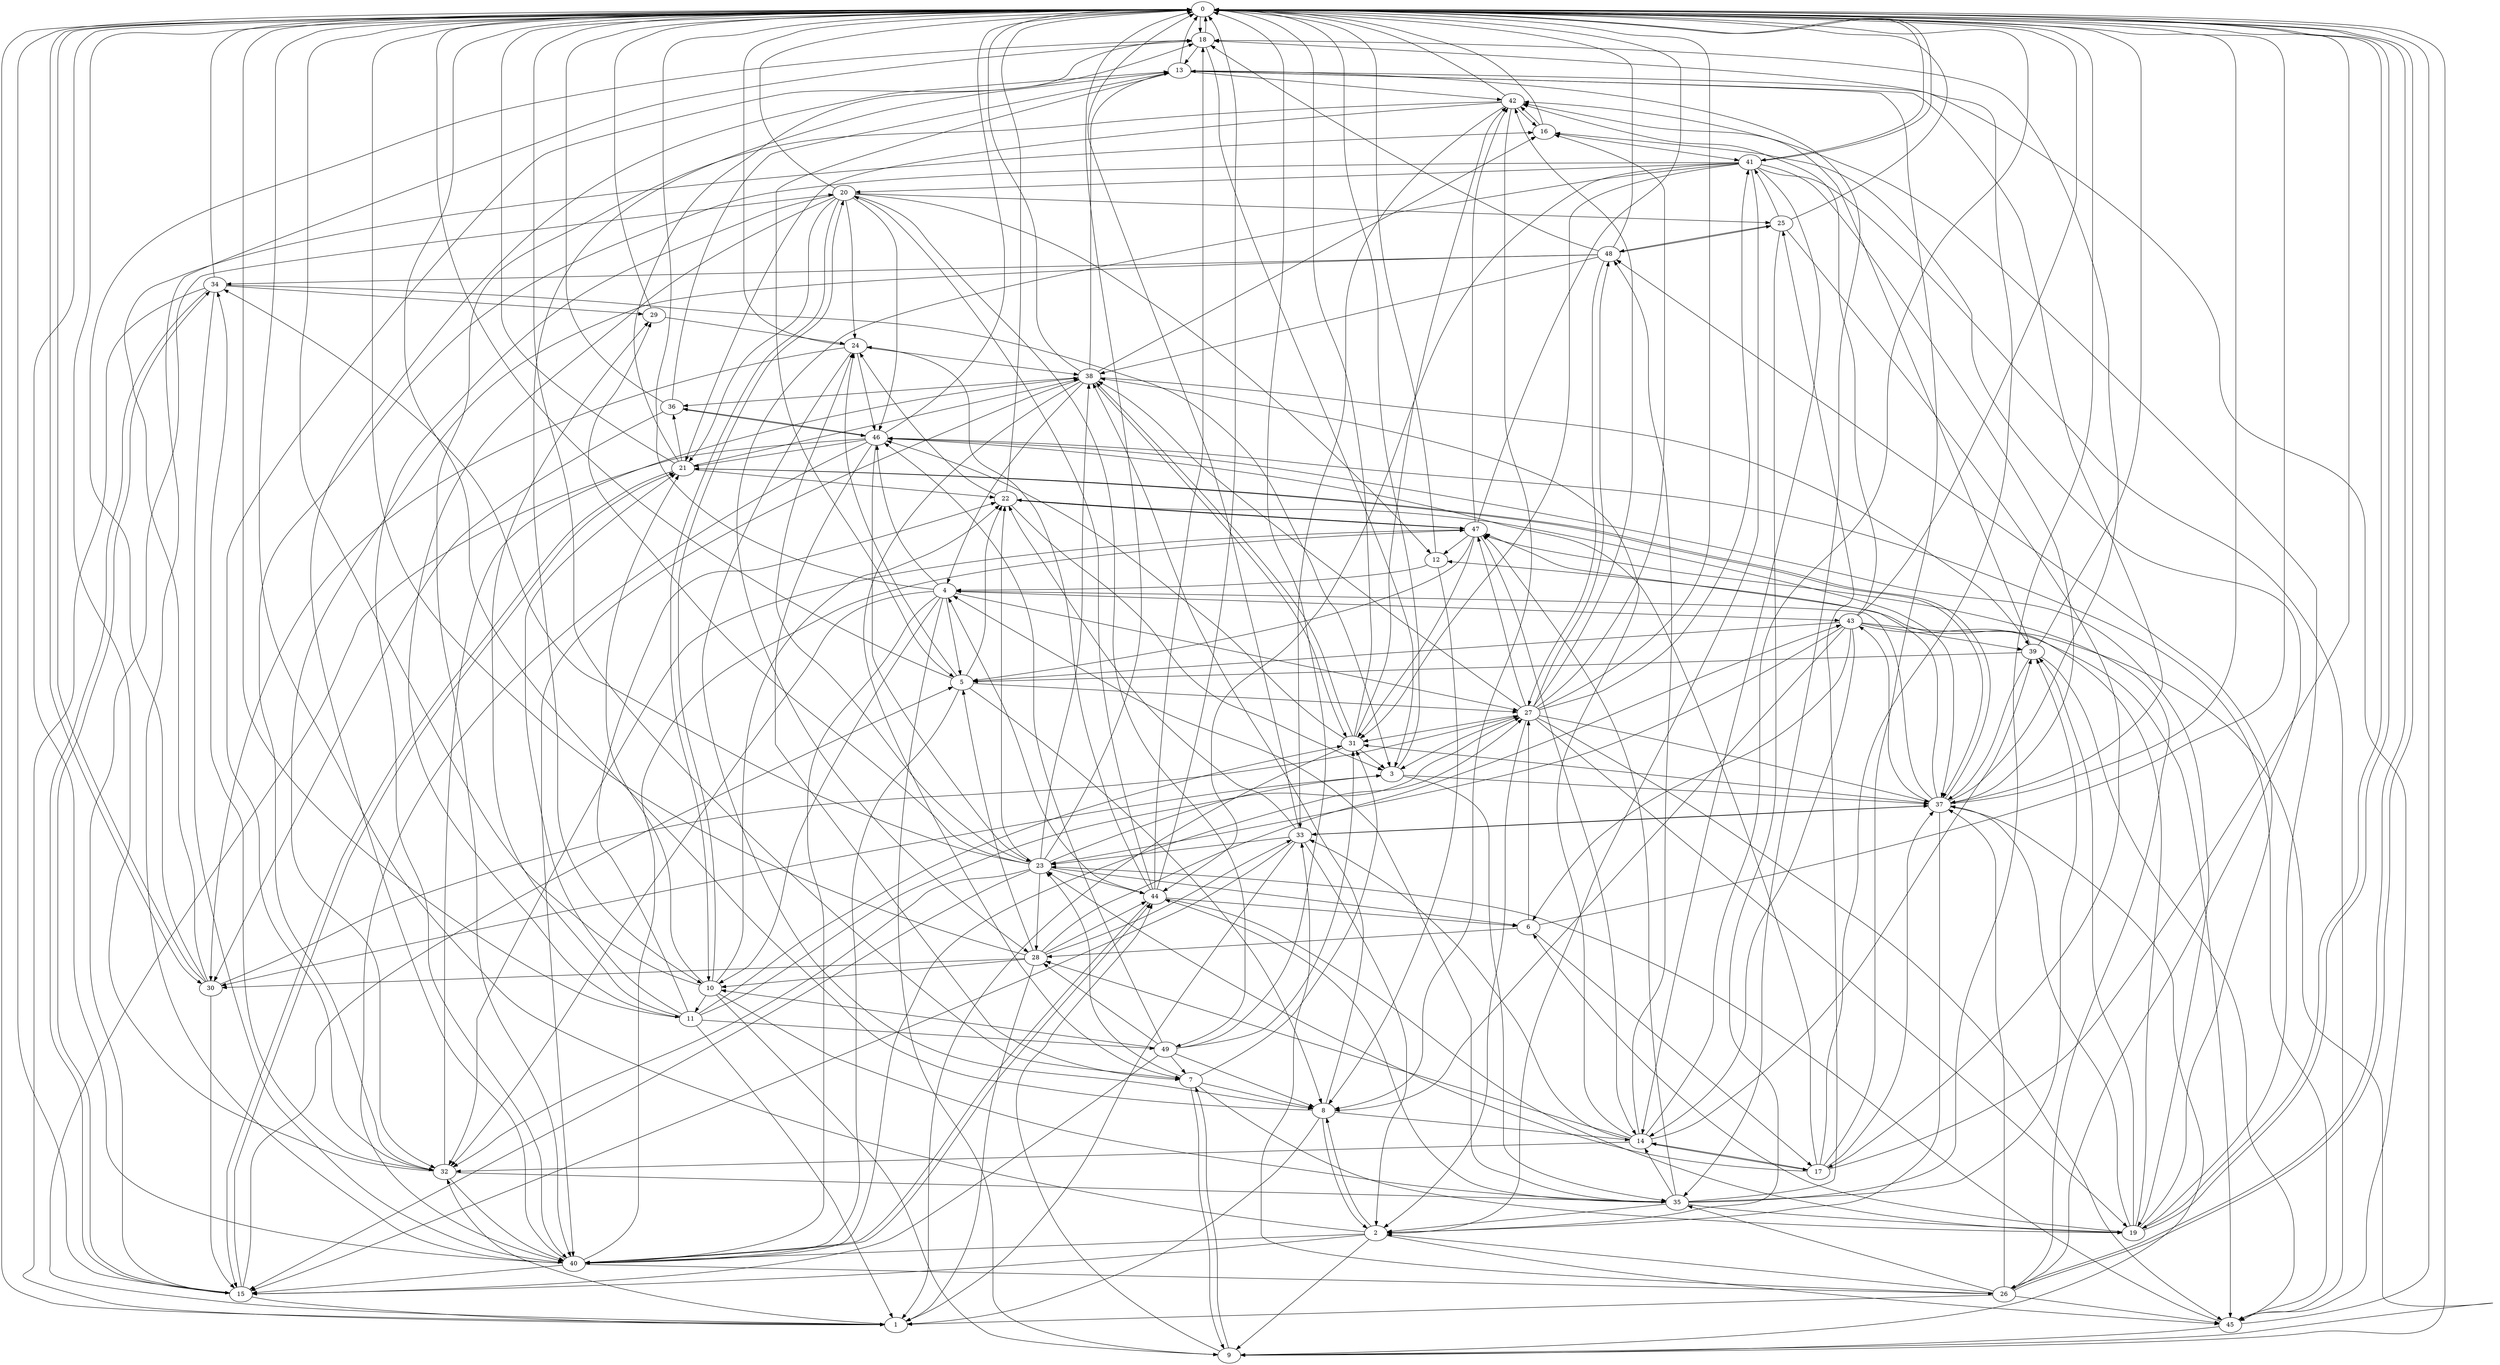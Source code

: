 strict digraph "" {
	0	 [component_delay=3];
	18	 [component_delay=3];
	0 -> 18	 [wire_delay=1];
	19	 [component_delay=3];
	0 -> 19	 [wire_delay=1];
	26	 [component_delay=3];
	0 -> 26	 [wire_delay=1];
	30	 [component_delay=3];
	0 -> 30	 [wire_delay=1];
	41	 [component_delay=3];
	0 -> 41	 [wire_delay=1];
	1	 [component_delay=3];
	1 -> 0	 [wire_delay=1];
	32	 [component_delay=3];
	1 -> 32	 [wire_delay=1];
	2	 [component_delay=3];
	2 -> 0	 [wire_delay=1];
	8	 [component_delay=3];
	2 -> 8	 [wire_delay=1];
	9	 [component_delay=3];
	2 -> 9	 [wire_delay=1];
	15	 [component_delay=3];
	2 -> 15	 [wire_delay=1];
	40	 [component_delay=3];
	2 -> 40	 [wire_delay=1];
	45	 [component_delay=3];
	2 -> 45	 [wire_delay=1];
	3	 [component_delay=3];
	3 -> 0	 [wire_delay=1];
	3 -> 30	 [wire_delay=1];
	35	 [component_delay=3];
	3 -> 35	 [wire_delay=1];
	37	 [component_delay=3];
	3 -> 37	 [wire_delay=1];
	4	 [component_delay=3];
	4 -> 0	 [wire_delay=1];
	5	 [component_delay=3];
	4 -> 5	 [wire_delay=1];
	4 -> 9	 [wire_delay=1];
	10	 [component_delay=3];
	4 -> 10	 [wire_delay=1];
	27	 [component_delay=3];
	4 -> 27	 [wire_delay=1];
	4 -> 32	 [wire_delay=1];
	4 -> 40	 [wire_delay=1];
	43	 [component_delay=3];
	4 -> 43	 [wire_delay=1];
	46	 [component_delay=3];
	4 -> 46	 [wire_delay=1];
	5 -> 0	 [wire_delay=1];
	5 -> 8	 [wire_delay=1];
	22	 [component_delay=3];
	5 -> 22	 [wire_delay=1];
	24	 [component_delay=3];
	5 -> 24	 [wire_delay=1];
	5 -> 27	 [wire_delay=1];
	5 -> 40	 [wire_delay=1];
	6	 [component_delay=3];
	6 -> 0	 [wire_delay=1];
	17	 [component_delay=3];
	6 -> 17	 [wire_delay=1];
	6 -> 27	 [wire_delay=1];
	28	 [component_delay=3];
	6 -> 28	 [wire_delay=1];
	7	 [component_delay=3];
	7 -> 0	 [wire_delay=1];
	7 -> 8	 [wire_delay=1];
	7 -> 9	 [wire_delay=1];
	7 -> 19	 [wire_delay=1];
	23	 [component_delay=3];
	7 -> 23	 [wire_delay=1];
	31	 [component_delay=3];
	7 -> 31	 [wire_delay=1];
	8 -> 0	 [wire_delay=1];
	8 -> 1	 [wire_delay=1];
	8 -> 2	 [wire_delay=1];
	14	 [component_delay=3];
	8 -> 14	 [wire_delay=1];
	38	 [component_delay=3];
	8 -> 38	 [wire_delay=1];
	9 -> 0	 [wire_delay=1];
	9 -> 7	 [wire_delay=1];
	44	 [component_delay=3];
	9 -> 44	 [wire_delay=1];
	10 -> 0	 [wire_delay=1];
	10 -> 9	 [wire_delay=1];
	11	 [component_delay=3];
	10 -> 11	 [wire_delay=1];
	20	 [component_delay=3];
	10 -> 20	 [wire_delay=1];
	21	 [component_delay=3];
	10 -> 21	 [wire_delay=1];
	10 -> 22	 [wire_delay=1];
	10 -> 35	 [wire_delay=1];
	11 -> 0	 [wire_delay=1];
	11 -> 1	 [wire_delay=1];
	11 -> 21	 [wire_delay=1];
	11 -> 22	 [wire_delay=1];
	11 -> 27	 [wire_delay=1];
	29	 [component_delay=3];
	11 -> 29	 [wire_delay=1];
	11 -> 31	 [wire_delay=1];
	49	 [component_delay=3];
	11 -> 49	 [wire_delay=1];
	12	 [component_delay=3];
	12 -> 0	 [wire_delay=1];
	12 -> 4	 [wire_delay=1];
	12 -> 8	 [wire_delay=1];
	13	 [component_delay=3];
	13 -> 0	 [wire_delay=1];
	13 -> 5	 [wire_delay=1];
	13 -> 10	 [wire_delay=1];
	13 -> 35	 [wire_delay=1];
	13 -> 37	 [wire_delay=1];
	42	 [component_delay=3];
	13 -> 42	 [wire_delay=1];
	13 -> 45	 [wire_delay=1];
	14 -> 0	 [wire_delay=1];
	14 -> 17	 [wire_delay=1];
	14 -> 28	 [wire_delay=1];
	14 -> 32	 [wire_delay=1];
	33	 [component_delay=3];
	14 -> 33	 [wire_delay=1];
	14 -> 38	 [wire_delay=1];
	39	 [component_delay=3];
	14 -> 39	 [wire_delay=1];
	48	 [component_delay=3];
	14 -> 48	 [wire_delay=1];
	15 -> 0	 [wire_delay=1];
	15 -> 1	 [wire_delay=1];
	15 -> 5	 [wire_delay=1];
	15 -> 20	 [wire_delay=1];
	15 -> 21	 [wire_delay=1];
	34	 [component_delay=3];
	15 -> 34	 [wire_delay=1];
	16	 [component_delay=3];
	16 -> 0	 [wire_delay=1];
	16 -> 41	 [wire_delay=1];
	16 -> 42	 [wire_delay=1];
	17 -> 0	 [wire_delay=1];
	17 -> 13	 [wire_delay=1];
	17 -> 14	 [wire_delay=1];
	17 -> 18	 [wire_delay=1];
	17 -> 23	 [wire_delay=1];
	17 -> 37	 [wire_delay=1];
	17 -> 46	 [wire_delay=1];
	18 -> 0	 [wire_delay=1];
	18 -> 3	 [wire_delay=1];
	18 -> 13	 [wire_delay=1];
	18 -> 32	 [wire_delay=1];
	19 -> 0	 [wire_delay=1];
	19 -> 6	 [wire_delay=1];
	19 -> 12	 [wire_delay=1];
	19 -> 37	 [wire_delay=1];
	19 -> 39	 [wire_delay=1];
	19 -> 42	 [wire_delay=1];
	19 -> 48	 [wire_delay=1];
	20 -> 0	 [wire_delay=1];
	20 -> 10	 [wire_delay=1];
	20 -> 11	 [wire_delay=1];
	20 -> 12	 [wire_delay=1];
	20 -> 21	 [wire_delay=1];
	20 -> 24	 [wire_delay=1];
	25	 [component_delay=3];
	20 -> 25	 [wire_delay=1];
	20 -> 40	 [wire_delay=1];
	20 -> 46	 [wire_delay=1];
	20 -> 49	 [wire_delay=1];
	21 -> 0	 [wire_delay=1];
	21 -> 15	 [wire_delay=1];
	21 -> 18	 [wire_delay=1];
	21 -> 22	 [wire_delay=1];
	36	 [component_delay=3];
	21 -> 36	 [wire_delay=1];
	21 -> 37	 [wire_delay=1];
	21 -> 38	 [wire_delay=1];
	22 -> 0	 [wire_delay=1];
	22 -> 3	 [wire_delay=1];
	22 -> 24	 [wire_delay=1];
	22 -> 37	 [wire_delay=1];
	47	 [component_delay=3];
	22 -> 47	 [wire_delay=1];
	23 -> 0	 [wire_delay=1];
	23 -> 3	 [wire_delay=1];
	23 -> 6	 [wire_delay=1];
	23 -> 15	 [wire_delay=1];
	23 -> 22	 [wire_delay=1];
	23 -> 24	 [wire_delay=1];
	23 -> 28	 [wire_delay=1];
	23 -> 29	 [wire_delay=1];
	23 -> 32	 [wire_delay=1];
	23 -> 34	 [wire_delay=1];
	23 -> 38	 [wire_delay=1];
	23 -> 44	 [wire_delay=1];
	24 -> 0	 [wire_delay=1];
	24 -> 8	 [wire_delay=1];
	24 -> 30	 [wire_delay=1];
	24 -> 38	 [wire_delay=1];
	24 -> 46	 [wire_delay=1];
	25 -> 0	 [wire_delay=1];
	25 -> 2	 [wire_delay=1];
	25 -> 17	 [wire_delay=1];
	25 -> 41	 [wire_delay=1];
	25 -> 48	 [wire_delay=1];
	26 -> 0	 [wire_delay=1];
	26 -> 1	 [wire_delay=1];
	26 -> 2	 [wire_delay=1];
	26 -> 16	 [wire_delay=1];
	26 -> 33	 [wire_delay=1];
	26 -> 35	 [wire_delay=1];
	26 -> 37	 [wire_delay=1];
	26 -> 45	 [wire_delay=1];
	26 -> 47	 [wire_delay=1];
	27 -> 0	 [wire_delay=1];
	27 -> 2	 [wire_delay=1];
	27 -> 3	 [wire_delay=1];
	27 -> 16	 [wire_delay=1];
	27 -> 19	 [wire_delay=1];
	27 -> 31	 [wire_delay=1];
	27 -> 37	 [wire_delay=1];
	27 -> 38	 [wire_delay=1];
	27 -> 41	 [wire_delay=1];
	27 -> 42	 [wire_delay=1];
	27 -> 45	 [wire_delay=1];
	27 -> 47	 [wire_delay=1];
	27 -> 48	 [wire_delay=1];
	28 -> 0	 [wire_delay=1];
	28 -> 1	 [wire_delay=1];
	28 -> 5	 [wire_delay=1];
	28 -> 10	 [wire_delay=1];
	28 -> 30	 [wire_delay=1];
	28 -> 33	 [wire_delay=1];
	28 -> 43	 [wire_delay=1];
	28 -> 44	 [wire_delay=1];
	29 -> 0	 [wire_delay=1];
	29 -> 24	 [wire_delay=1];
	30 -> 0	 [wire_delay=1];
	30 -> 15	 [wire_delay=1];
	30 -> 16	 [wire_delay=1];
	30 -> 18	 [wire_delay=1];
	30 -> 27	 [wire_delay=1];
	31 -> 0	 [wire_delay=1];
	31 -> 1	 [wire_delay=1];
	31 -> 3	 [wire_delay=1];
	31 -> 38	 [wire_delay=1];
	31 -> 42	 [wire_delay=1];
	31 -> 46	 [wire_delay=1];
	32 -> 0	 [wire_delay=1];
	32 -> 34	 [wire_delay=1];
	32 -> 35	 [wire_delay=1];
	32 -> 38	 [wire_delay=1];
	32 -> 40	 [wire_delay=1];
	33 -> 0	 [wire_delay=1];
	33 -> 1	 [wire_delay=1];
	33 -> 2	 [wire_delay=1];
	33 -> 15	 [wire_delay=1];
	33 -> 22	 [wire_delay=1];
	33 -> 23	 [wire_delay=1];
	33 -> 37	 [wire_delay=1];
	34 -> 0	 [wire_delay=1];
	34 -> 1	 [wire_delay=1];
	34 -> 3	 [wire_delay=1];
	34 -> 15	 [wire_delay=1];
	34 -> 29	 [wire_delay=1];
	34 -> 40	 [wire_delay=1];
	35 -> 0	 [wire_delay=1];
	35 -> 2	 [wire_delay=1];
	35 -> 4	 [wire_delay=1];
	35 -> 14	 [wire_delay=1];
	35 -> 19	 [wire_delay=1];
	35 -> 25	 [wire_delay=1];
	35 -> 39	 [wire_delay=1];
	35 -> 44	 [wire_delay=1];
	35 -> 47	 [wire_delay=1];
	36 -> 0	 [wire_delay=1];
	36 -> 13	 [wire_delay=1];
	36 -> 30	 [wire_delay=1];
	36 -> 46	 [wire_delay=1];
	37 -> 0	 [wire_delay=1];
	37 -> 2	 [wire_delay=1];
	37 -> 4	 [wire_delay=1];
	37 -> 9	 [wire_delay=1];
	37 -> 18	 [wire_delay=1];
	37 -> 21	 [wire_delay=1];
	37 -> 31	 [wire_delay=1];
	37 -> 33	 [wire_delay=1];
	37 -> 43	 [wire_delay=1];
	37 -> 47	 [wire_delay=1];
	38 -> 0	 [wire_delay=1];
	38 -> 4	 [wire_delay=1];
	38 -> 7	 [wire_delay=1];
	38 -> 13	 [wire_delay=1];
	38 -> 16	 [wire_delay=1];
	38 -> 31	 [wire_delay=1];
	38 -> 36	 [wire_delay=1];
	38 -> 39	 [wire_delay=1];
	38 -> 40	 [wire_delay=1];
	39 -> 0	 [wire_delay=1];
	39 -> 5	 [wire_delay=1];
	39 -> 37	 [wire_delay=1];
	39 -> 42	 [wire_delay=1];
	39 -> 45	 [wire_delay=1];
	40 -> 0	 [wire_delay=1];
	40 -> 13	 [wire_delay=1];
	40 -> 15	 [wire_delay=1];
	40 -> 18	 [wire_delay=1];
	40 -> 26	 [wire_delay=1];
	40 -> 27	 [wire_delay=1];
	40 -> 44	 [wire_delay=1];
	40 -> 47	 [wire_delay=1];
	41 -> 0	 [wire_delay=1];
	41 -> 2	 [wire_delay=1];
	41 -> 14	 [wire_delay=1];
	41 -> 20	 [wire_delay=1];
	41 -> 28	 [wire_delay=1];
	41 -> 31	 [wire_delay=1];
	41 -> 32	 [wire_delay=1];
	41 -> 37	 [wire_delay=1];
	41 -> 44	 [wire_delay=1];
	41 -> 45	 [wire_delay=1];
	42 -> 0	 [wire_delay=1];
	42 -> 8	 [wire_delay=1];
	42 -> 16	 [wire_delay=1];
	42 -> 21	 [wire_delay=1];
	42 -> 33	 [wire_delay=1];
	42 -> 40	 [wire_delay=1];
	43 -> 0	 [wire_delay=1];
	43 -> 5	 [wire_delay=1];
	43 -> 6	 [wire_delay=1];
	43 -> 8	 [wire_delay=1];
	43 -> 9	 [wire_delay=1];
	43 -> 14	 [wire_delay=1];
	43 -> 23	 [wire_delay=1];
	43 -> 39	 [wire_delay=1];
	43 -> 42	 [wire_delay=1];
	43 -> 45	 [wire_delay=1];
	44 -> 0	 [wire_delay=1];
	44 -> 4	 [wire_delay=1];
	44 -> 6	 [wire_delay=1];
	44 -> 18	 [wire_delay=1];
	44 -> 19	 [wire_delay=1];
	44 -> 20	 [wire_delay=1];
	44 -> 24	 [wire_delay=1];
	44 -> 40	 [wire_delay=1];
	45 -> 0	 [wire_delay=1];
	45 -> 9	 [wire_delay=1];
	45 -> 23	 [wire_delay=1];
	45 -> 46	 [wire_delay=1];
	46 -> 0	 [wire_delay=1];
	46 -> 1	 [wire_delay=1];
	46 -> 7	 [wire_delay=1];
	46 -> 19	 [wire_delay=1];
	46 -> 21	 [wire_delay=1];
	46 -> 23	 [wire_delay=1];
	46 -> 36	 [wire_delay=1];
	46 -> 40	 [wire_delay=1];
	47 -> 0	 [wire_delay=1];
	47 -> 5	 [wire_delay=1];
	47 -> 12	 [wire_delay=1];
	47 -> 14	 [wire_delay=1];
	47 -> 22	 [wire_delay=1];
	47 -> 31	 [wire_delay=1];
	47 -> 32	 [wire_delay=1];
	47 -> 42	 [wire_delay=1];
	48 -> 0	 [wire_delay=1];
	48 -> 18	 [wire_delay=1];
	48 -> 25	 [wire_delay=1];
	48 -> 27	 [wire_delay=1];
	48 -> 32	 [wire_delay=1];
	48 -> 34	 [wire_delay=1];
	48 -> 38	 [wire_delay=1];
	49 -> 0	 [wire_delay=1];
	49 -> 7	 [wire_delay=1];
	49 -> 8	 [wire_delay=1];
	49 -> 10	 [wire_delay=1];
	49 -> 15	 [wire_delay=1];
	49 -> 28	 [wire_delay=1];
	49 -> 31	 [wire_delay=1];
	49 -> 46	 [wire_delay=1];
}
